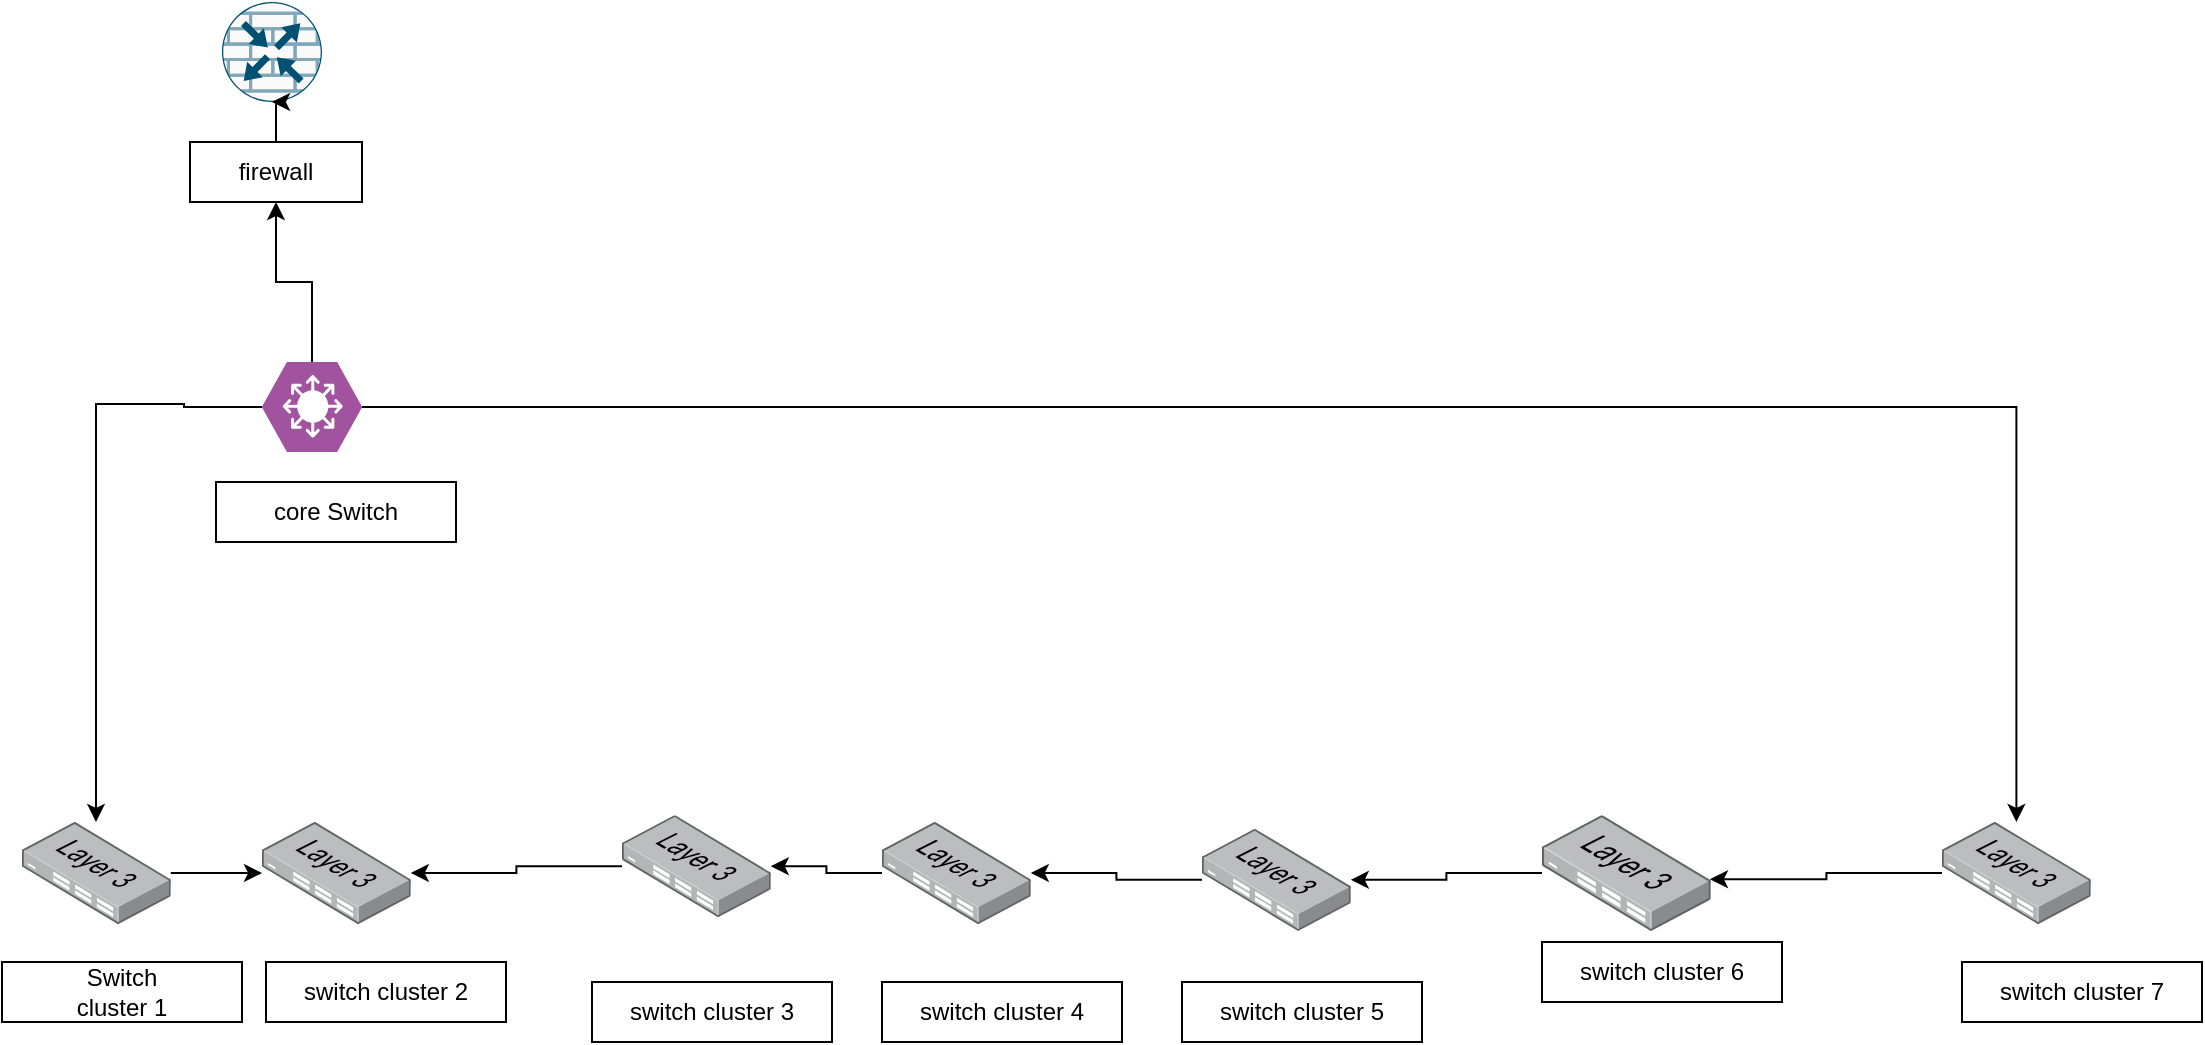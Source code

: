 <mxfile version="24.6.1" type="device">
  <diagram name="Page-1" id="BK42rvWdYK42GYSj_Q6P">
    <mxGraphModel dx="1542" dy="875" grid="1" gridSize="10" guides="1" tooltips="1" connect="1" arrows="1" fold="1" page="1" pageScale="1" pageWidth="850" pageHeight="1100" math="0" shadow="0">
      <root>
        <mxCell id="0" />
        <mxCell id="1" parent="0" />
        <mxCell id="z9SFwVJDrVgry2yOiOSz-1" value="" style="sketch=0;points=[[0.5,0,0],[1,0.5,0],[0.5,1,0],[0,0.5,0],[0.145,0.145,0],[0.856,0.145,0],[0.855,0.856,0],[0.145,0.855,0]];verticalLabelPosition=bottom;html=1;verticalAlign=top;aspect=fixed;align=center;pointerEvents=1;shape=mxgraph.cisco19.rect;prIcon=router_with_firewall;fillColor=#FAFAFA;strokeColor=#005073;" vertex="1" parent="1">
          <mxGeometry x="120" y="80" width="50" height="50" as="geometry" />
        </mxCell>
        <mxCell id="z9SFwVJDrVgry2yOiOSz-17" style="edgeStyle=orthogonalEdgeStyle;rounded=0;orthogonalLoop=1;jettySize=auto;html=1;" edge="1" parent="1" source="z9SFwVJDrVgry2yOiOSz-2" target="z9SFwVJDrVgry2yOiOSz-3">
          <mxGeometry relative="1" as="geometry">
            <mxPoint x="60" y="280" as="targetPoint" />
            <Array as="points">
              <mxPoint x="101" y="283" />
              <mxPoint x="101" y="281" />
              <mxPoint x="57" y="281" />
            </Array>
          </mxGeometry>
        </mxCell>
        <mxCell id="z9SFwVJDrVgry2yOiOSz-18" style="edgeStyle=orthogonalEdgeStyle;rounded=0;orthogonalLoop=1;jettySize=auto;html=1;" edge="1" parent="1" source="z9SFwVJDrVgry2yOiOSz-2" target="z9SFwVJDrVgry2yOiOSz-9">
          <mxGeometry relative="1" as="geometry">
            <mxPoint x="800" y="282.5" as="targetPoint" />
          </mxGeometry>
        </mxCell>
        <mxCell id="z9SFwVJDrVgry2yOiOSz-2" value="" style="verticalLabelPosition=bottom;sketch=0;html=1;fillColor=#A153A0;strokeColor=#ffffff;verticalAlign=top;align=center;points=[[0,0.5,0],[0.125,0.25,0],[0.25,0,0],[0.5,0,0],[0.75,0,0],[0.875,0.25,0],[1,0.5,0],[0.875,0.75,0],[0.75,1,0],[0.5,1,0],[0.125,0.75,0]];pointerEvents=1;shape=mxgraph.cisco_safe.compositeIcon;bgIcon=mxgraph.cisco_safe.design.blank_device;resIcon=mxgraph.cisco_safe.design.l3_switch;" vertex="1" parent="1">
          <mxGeometry x="140" y="260" width="50" height="45" as="geometry" />
        </mxCell>
        <mxCell id="z9SFwVJDrVgry2yOiOSz-10" style="edgeStyle=orthogonalEdgeStyle;rounded=0;orthogonalLoop=1;jettySize=auto;html=1;" edge="1" parent="1" source="z9SFwVJDrVgry2yOiOSz-3" target="z9SFwVJDrVgry2yOiOSz-4">
          <mxGeometry relative="1" as="geometry" />
        </mxCell>
        <mxCell id="z9SFwVJDrVgry2yOiOSz-3" value="" style="image;points=[];aspect=fixed;html=1;align=center;shadow=0;dashed=0;image=img/lib/allied_telesis/switch/Switch_24_port_L3.svg;" vertex="1" parent="1">
          <mxGeometry x="20" y="490" width="74.4" height="51" as="geometry" />
        </mxCell>
        <mxCell id="z9SFwVJDrVgry2yOiOSz-4" value="" style="image;points=[];aspect=fixed;html=1;align=center;shadow=0;dashed=0;image=img/lib/allied_telesis/switch/Switch_24_port_L3.svg;" vertex="1" parent="1">
          <mxGeometry x="140" y="490" width="74.4" height="51" as="geometry" />
        </mxCell>
        <mxCell id="z9SFwVJDrVgry2yOiOSz-11" style="edgeStyle=orthogonalEdgeStyle;rounded=0;orthogonalLoop=1;jettySize=auto;html=1;" edge="1" parent="1" source="z9SFwVJDrVgry2yOiOSz-5" target="z9SFwVJDrVgry2yOiOSz-4">
          <mxGeometry relative="1" as="geometry" />
        </mxCell>
        <mxCell id="z9SFwVJDrVgry2yOiOSz-5" value="" style="image;points=[];aspect=fixed;html=1;align=center;shadow=0;dashed=0;image=img/lib/allied_telesis/switch/Switch_24_port_L3.svg;" vertex="1" parent="1">
          <mxGeometry x="320" y="486.58" width="74.4" height="51" as="geometry" />
        </mxCell>
        <mxCell id="z9SFwVJDrVgry2yOiOSz-12" style="edgeStyle=orthogonalEdgeStyle;rounded=0;orthogonalLoop=1;jettySize=auto;html=1;" edge="1" parent="1" source="z9SFwVJDrVgry2yOiOSz-6" target="z9SFwVJDrVgry2yOiOSz-5">
          <mxGeometry relative="1" as="geometry" />
        </mxCell>
        <mxCell id="z9SFwVJDrVgry2yOiOSz-6" value="" style="image;points=[];aspect=fixed;html=1;align=center;shadow=0;dashed=0;image=img/lib/allied_telesis/switch/Switch_24_port_L3.svg;" vertex="1" parent="1">
          <mxGeometry x="450" y="490" width="74.4" height="51" as="geometry" />
        </mxCell>
        <mxCell id="z9SFwVJDrVgry2yOiOSz-13" style="edgeStyle=orthogonalEdgeStyle;rounded=0;orthogonalLoop=1;jettySize=auto;html=1;" edge="1" parent="1" source="z9SFwVJDrVgry2yOiOSz-7" target="z9SFwVJDrVgry2yOiOSz-6">
          <mxGeometry relative="1" as="geometry" />
        </mxCell>
        <mxCell id="z9SFwVJDrVgry2yOiOSz-7" value="" style="image;points=[];aspect=fixed;html=1;align=center;shadow=0;dashed=0;image=img/lib/allied_telesis/switch/Switch_24_port_L3.svg;" vertex="1" parent="1">
          <mxGeometry x="610" y="493.43" width="74.4" height="51" as="geometry" />
        </mxCell>
        <mxCell id="z9SFwVJDrVgry2yOiOSz-14" style="edgeStyle=orthogonalEdgeStyle;rounded=0;orthogonalLoop=1;jettySize=auto;html=1;" edge="1" parent="1" source="z9SFwVJDrVgry2yOiOSz-8" target="z9SFwVJDrVgry2yOiOSz-7">
          <mxGeometry relative="1" as="geometry" />
        </mxCell>
        <mxCell id="z9SFwVJDrVgry2yOiOSz-8" value="" style="image;points=[];aspect=fixed;html=1;align=center;shadow=0;dashed=0;image=img/lib/allied_telesis/switch/Switch_24_port_L3.svg;" vertex="1" parent="1">
          <mxGeometry x="780" y="486.58" width="84.4" height="57.85" as="geometry" />
        </mxCell>
        <mxCell id="z9SFwVJDrVgry2yOiOSz-9" value="" style="image;points=[];aspect=fixed;html=1;align=center;shadow=0;dashed=0;image=img/lib/allied_telesis/switch/Switch_24_port_L3.svg;" vertex="1" parent="1">
          <mxGeometry x="980" y="490" width="74.4" height="51" as="geometry" />
        </mxCell>
        <mxCell id="z9SFwVJDrVgry2yOiOSz-15" style="edgeStyle=orthogonalEdgeStyle;rounded=0;orthogonalLoop=1;jettySize=auto;html=1;entryX=0.995;entryY=0.553;entryDx=0;entryDy=0;entryPerimeter=0;" edge="1" parent="1" source="z9SFwVJDrVgry2yOiOSz-9" target="z9SFwVJDrVgry2yOiOSz-8">
          <mxGeometry relative="1" as="geometry" />
        </mxCell>
        <mxCell id="z9SFwVJDrVgry2yOiOSz-19" style="edgeStyle=orthogonalEdgeStyle;rounded=0;orthogonalLoop=1;jettySize=auto;html=1;entryX=0.5;entryY=1;entryDx=0;entryDy=0;entryPerimeter=0;" edge="1" parent="1" source="z9SFwVJDrVgry2yOiOSz-21" target="z9SFwVJDrVgry2yOiOSz-1">
          <mxGeometry relative="1" as="geometry" />
        </mxCell>
        <mxCell id="z9SFwVJDrVgry2yOiOSz-22" value="" style="edgeStyle=orthogonalEdgeStyle;rounded=0;orthogonalLoop=1;jettySize=auto;html=1;entryX=0.5;entryY=1;entryDx=0;entryDy=0;entryPerimeter=0;" edge="1" parent="1" source="z9SFwVJDrVgry2yOiOSz-2" target="z9SFwVJDrVgry2yOiOSz-21">
          <mxGeometry relative="1" as="geometry">
            <mxPoint x="165" y="260" as="sourcePoint" />
            <mxPoint x="145" y="130" as="targetPoint" />
          </mxGeometry>
        </mxCell>
        <mxCell id="z9SFwVJDrVgry2yOiOSz-21" value="firewall" style="rounded=0;whiteSpace=wrap;html=1;" vertex="1" parent="1">
          <mxGeometry x="104" y="150" width="86" height="30" as="geometry" />
        </mxCell>
        <mxCell id="z9SFwVJDrVgry2yOiOSz-24" value="core Switch" style="rounded=0;whiteSpace=wrap;html=1;" vertex="1" parent="1">
          <mxGeometry x="117" y="320" width="120" height="30" as="geometry" />
        </mxCell>
        <mxCell id="z9SFwVJDrVgry2yOiOSz-25" value="Switch&lt;div&gt;cluster 1&lt;/div&gt;" style="rounded=0;whiteSpace=wrap;html=1;" vertex="1" parent="1">
          <mxGeometry x="10" y="560" width="120" height="30" as="geometry" />
        </mxCell>
        <mxCell id="z9SFwVJDrVgry2yOiOSz-26" value="switch cluster 2" style="rounded=0;whiteSpace=wrap;html=1;" vertex="1" parent="1">
          <mxGeometry x="142" y="560" width="120" height="30" as="geometry" />
        </mxCell>
        <mxCell id="z9SFwVJDrVgry2yOiOSz-30" value="switch cluster 3" style="rounded=0;whiteSpace=wrap;html=1;" vertex="1" parent="1">
          <mxGeometry x="305" y="570" width="120" height="30" as="geometry" />
        </mxCell>
        <mxCell id="z9SFwVJDrVgry2yOiOSz-31" value="switch cluster 4" style="rounded=0;whiteSpace=wrap;html=1;" vertex="1" parent="1">
          <mxGeometry x="450" y="570" width="120" height="30" as="geometry" />
        </mxCell>
        <mxCell id="z9SFwVJDrVgry2yOiOSz-32" value="switch cluster 5" style="rounded=0;whiteSpace=wrap;html=1;" vertex="1" parent="1">
          <mxGeometry x="600" y="570" width="120" height="30" as="geometry" />
        </mxCell>
        <mxCell id="z9SFwVJDrVgry2yOiOSz-33" value="switch cluster 6" style="rounded=0;whiteSpace=wrap;html=1;" vertex="1" parent="1">
          <mxGeometry x="780" y="550" width="120" height="30" as="geometry" />
        </mxCell>
        <mxCell id="z9SFwVJDrVgry2yOiOSz-34" value="switch cluster 7" style="rounded=0;whiteSpace=wrap;html=1;" vertex="1" parent="1">
          <mxGeometry x="990" y="560" width="120" height="30" as="geometry" />
        </mxCell>
      </root>
    </mxGraphModel>
  </diagram>
</mxfile>

